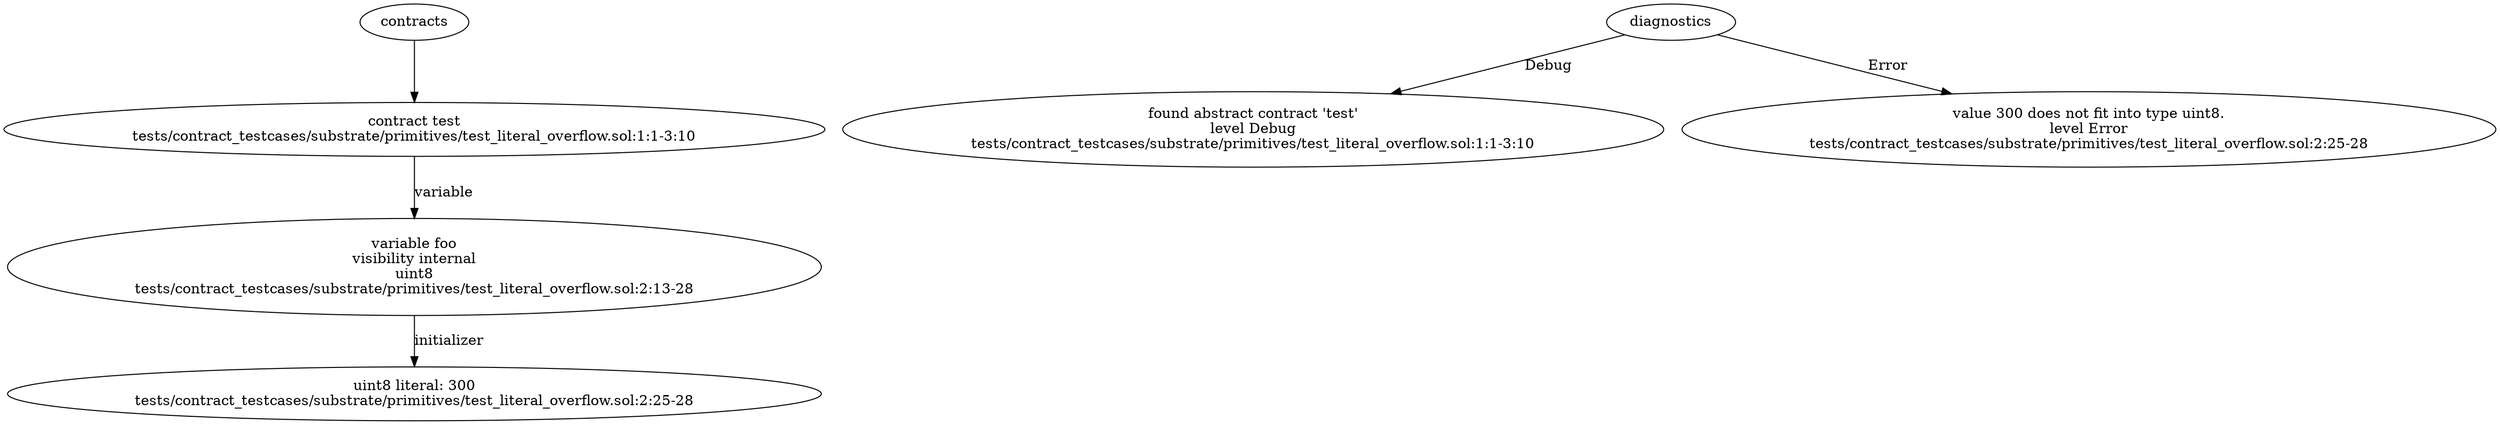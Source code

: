 strict digraph "tests/contract_testcases/substrate/primitives/test_literal_overflow.sol" {
	contract [label="contract test\ntests/contract_testcases/substrate/primitives/test_literal_overflow.sol:1:1-3:10"]
	var [label="variable foo\nvisibility internal\nuint8\ntests/contract_testcases/substrate/primitives/test_literal_overflow.sol:2:13-28"]
	number_literal [label="uint8 literal: 300\ntests/contract_testcases/substrate/primitives/test_literal_overflow.sol:2:25-28"]
	diagnostic [label="found abstract contract 'test'\nlevel Debug\ntests/contract_testcases/substrate/primitives/test_literal_overflow.sol:1:1-3:10"]
	diagnostic_6 [label="value 300 does not fit into type uint8.\nlevel Error\ntests/contract_testcases/substrate/primitives/test_literal_overflow.sol:2:25-28"]
	contracts -> contract
	contract -> var [label="variable"]
	var -> number_literal [label="initializer"]
	diagnostics -> diagnostic [label="Debug"]
	diagnostics -> diagnostic_6 [label="Error"]
}
